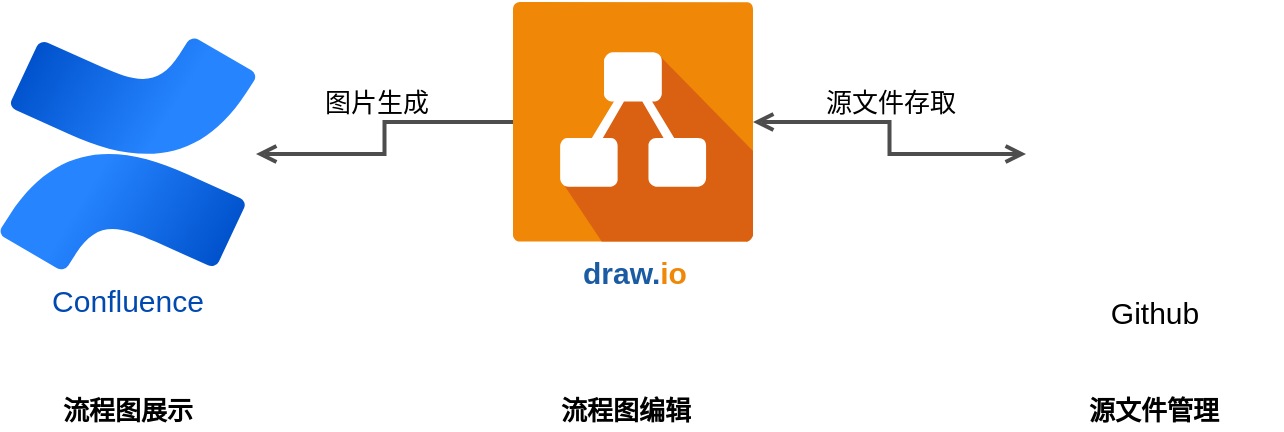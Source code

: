 <mxfile version="11.1.2" type="github"><diagram id="WzCng4wM9VhlVkZ5fAss" name="第 1 页"><mxGraphModel dx="1422" dy="764" grid="1" gridSize="10" guides="1" tooltips="1" connect="1" arrows="1" fold="1" page="1" pageScale="1" pageWidth="827" pageHeight="1169" math="0" shadow="0"><root><mxCell id="0"/><mxCell id="1" parent="0"/><mxCell id="BKyuPk2qO1dakLmirdRP-22" value="流程图展示" style="text;html=1;strokeColor=none;fillColor=none;align=center;verticalAlign=middle;whiteSpace=wrap;rounded=0;fontSize=13;fontColor=#000000;fontStyle=1" parent="1" vertex="1"><mxGeometry x="125" y="312" width="70" height="20" as="geometry"/></mxCell><mxCell id="BKyuPk2qO1dakLmirdRP-23" value="流程图编辑" style="text;html=1;strokeColor=none;fillColor=none;align=center;verticalAlign=middle;whiteSpace=wrap;rounded=0;fontSize=13;fontColor=#000000;fontStyle=1" parent="1" vertex="1"><mxGeometry x="374" y="312" width="70" height="20" as="geometry"/></mxCell><mxCell id="BKyuPk2qO1dakLmirdRP-24" value="源文件管理" style="text;html=1;strokeColor=none;fillColor=none;align=center;verticalAlign=middle;whiteSpace=wrap;rounded=0;fontSize=13;fontColor=#000000;fontStyle=1" parent="1" vertex="1"><mxGeometry x="638" y="312" width="70" height="20" as="geometry"/></mxCell><mxCell id="ROqjhf2ULQIVlcSI9GOn-11" style="edgeStyle=orthogonalEdgeStyle;rounded=0;orthogonalLoop=1;jettySize=auto;html=1;strokeColor=#4D4D4D;strokeWidth=2;endArrow=open;endFill=0;" parent="1" source="ROqjhf2ULQIVlcSI9GOn-5" target="ROqjhf2ULQIVlcSI9GOn-8" edge="1"><mxGeometry relative="1" as="geometry"/></mxCell><mxCell id="ROqjhf2ULQIVlcSI9GOn-5" value="draw.&lt;font color=&quot;#f08707&quot;&gt;io&lt;/font&gt;" style="dashed=0;outlineConnect=0;html=1;align=center;labelPosition=center;verticalLabelPosition=bottom;verticalAlign=top;shape=mxgraph.weblogos.drawio3;fillColor=#1A5BA3;fontSize=15;fontColor=#1A5BA3;fontStyle=1" parent="1" vertex="1"><mxGeometry x="352.5" y="118" width="120" height="120" as="geometry"/></mxCell><mxCell id="ROqjhf2ULQIVlcSI9GOn-8" value="Confluence" style="image;image=img/lib/atlassian/Confluence_Logo.svg;fontColor=#0049B0;fontSize=15;" parent="1" vertex="1"><mxGeometry x="96" y="136" width="128" height="116" as="geometry"/></mxCell><mxCell id="ROqjhf2ULQIVlcSI9GOn-14" style="edgeStyle=orthogonalEdgeStyle;rounded=0;orthogonalLoop=1;jettySize=auto;html=1;startArrow=open;startFill=0;strokeWidth=2;strokeColor=#4D4D4D;endArrow=open;endFill=0;" parent="1" source="ROqjhf2ULQIVlcSI9GOn-9" target="ROqjhf2ULQIVlcSI9GOn-5" edge="1"><mxGeometry relative="1" as="geometry"/></mxCell><mxCell id="ROqjhf2ULQIVlcSI9GOn-9" value="Github" style="shape=image;html=1;verticalAlign=top;verticalLabelPosition=bottom;labelBackgroundColor=#ffffff;imageAspect=0;aspect=fixed;image=https://cdn2.iconfinder.com/data/icons/micon-social-pack/512/622927-github-128.png;fontSize=15;" parent="1" vertex="1"><mxGeometry x="609" y="130" width="128" height="128" as="geometry"/></mxCell><mxCell id="ROqjhf2ULQIVlcSI9GOn-22" value="&lt;font color=&quot;#000000&quot;&gt;图片生成&lt;/font&gt;" style="text;html=1;resizable=0;points=[];autosize=1;align=center;verticalAlign=top;spacingTop=-4;fontSize=13;fontColor=#FFFFFF;" parent="1" vertex="1"><mxGeometry x="249" y="158" width="70" height="20" as="geometry"/></mxCell><mxCell id="ROqjhf2ULQIVlcSI9GOn-23" value="&lt;font color=&quot;#000000&quot; style=&quot;font-size: 13px;&quot;&gt;源文件存取&lt;/font&gt;" style="text;html=1;resizable=0;points=[];autosize=1;align=center;verticalAlign=top;spacingTop=-4;fontSize=13;fontColor=#FFFFFF;" parent="1" vertex="1"><mxGeometry x="490.5" y="158" width="100" height="20" as="geometry"/></mxCell></root></mxGraphModel></diagram></mxfile>